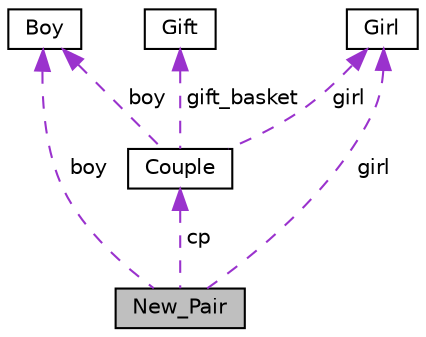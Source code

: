 digraph "New_Pair"
{
  edge [fontname="Helvetica",fontsize="10",labelfontname="Helvetica",labelfontsize="10"];
  node [fontname="Helvetica",fontsize="10",shape=record];
  Node1 [label="New_Pair",height=0.2,width=0.4,color="black", fillcolor="grey75", style="filled", fontcolor="black"];
  Node2 -> Node1 [dir="back",color="darkorchid3",fontsize="10",style="dashed",label=" boy" ,fontname="Helvetica"];
  Node2 [label="Boy",height=0.2,width=0.4,color="black", fillcolor="white", style="filled",URL="$classBoy.html",tooltip="CLASS BOY containing attributes and member function of boys. "];
  Node3 -> Node1 [dir="back",color="darkorchid3",fontsize="10",style="dashed",label=" girl" ,fontname="Helvetica"];
  Node3 [label="Girl",height=0.2,width=0.4,color="black", fillcolor="white", style="filled",URL="$classGirl.html",tooltip="CLASS GIRL containing attributes and member function of girls. "];
  Node4 -> Node1 [dir="back",color="darkorchid3",fontsize="10",style="dashed",label=" cp" ,fontname="Helvetica"];
  Node4 [label="Couple",height=0.2,width=0.4,color="black", fillcolor="white", style="filled",URL="$classCouple.html",tooltip="CLASS COUPLE containing attributes and member functions of couples. "];
  Node2 -> Node4 [dir="back",color="darkorchid3",fontsize="10",style="dashed",label=" boy" ,fontname="Helvetica"];
  Node3 -> Node4 [dir="back",color="darkorchid3",fontsize="10",style="dashed",label=" girl" ,fontname="Helvetica"];
  Node5 -> Node4 [dir="back",color="darkorchid3",fontsize="10",style="dashed",label=" gift_basket" ,fontname="Helvetica"];
  Node5 [label="Gift",height=0.2,width=0.4,color="black", fillcolor="white", style="filled",URL="$classGift.html",tooltip="CLASS GIFT containing attributes of all Gifts. "];
}

